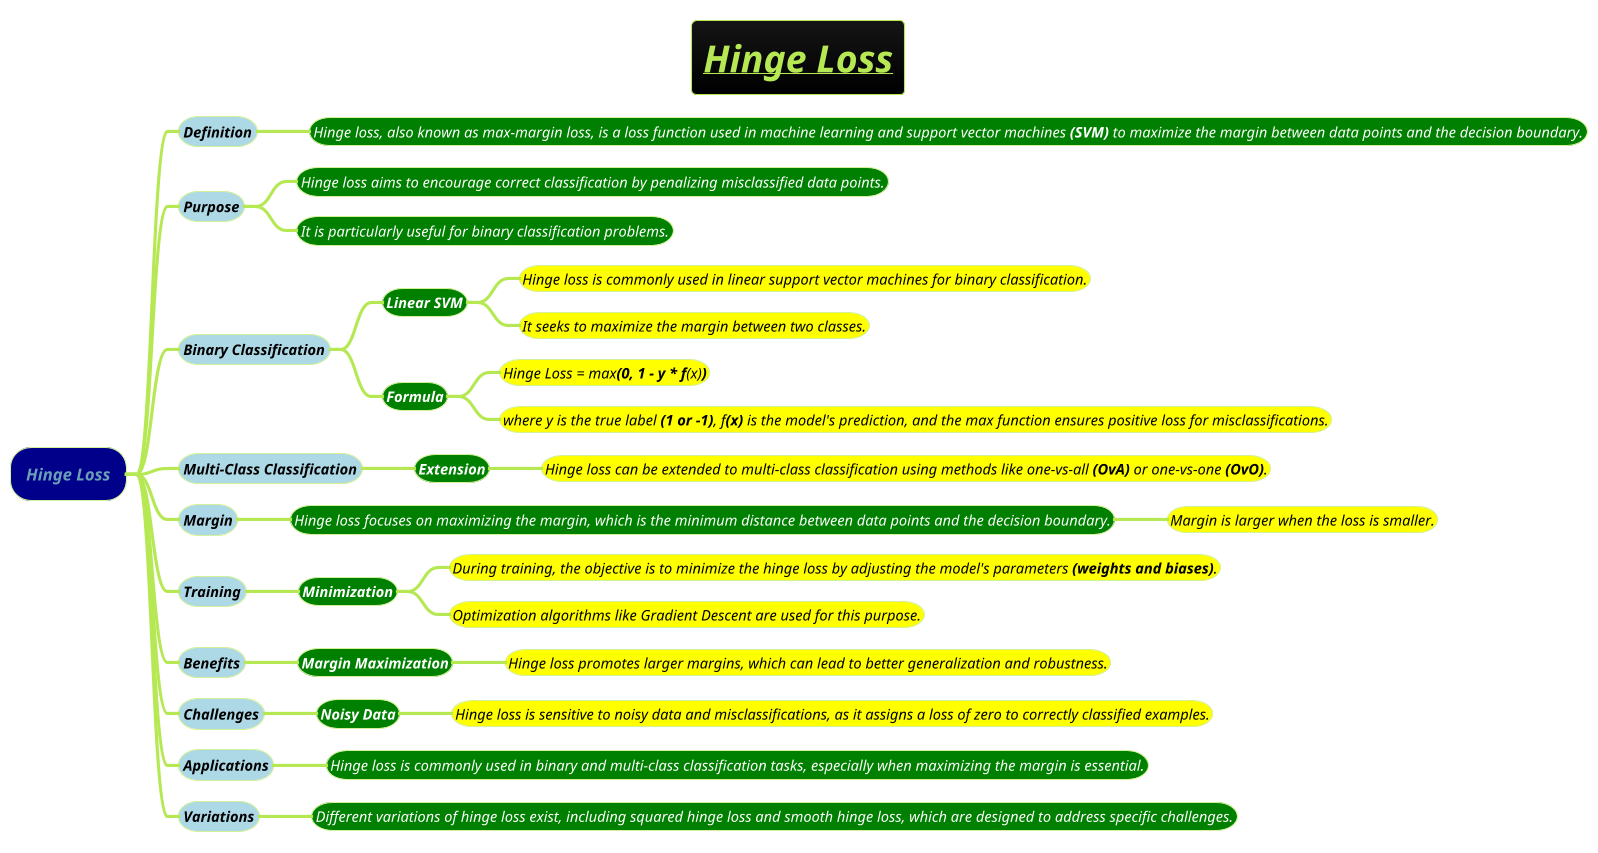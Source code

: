 @startmindmap
title =<i><b><u>Hinge Loss

!theme hacker



*[#darkblue] <i>Hinge Loss
**[#lightblue] <color #black><i><size:14>Definition
***[#green] <color #white><i><size:14>Hinge loss, also known as max-margin loss, is a loss function used in machine learning and support vector machines **(SVM)** to maximize the margin between data points and the decision boundary.

**[#lightblue] <color #black><i><size:14>Purpose
***[#green] <color #white><i><size:14>Hinge loss aims to encourage correct classification by penalizing misclassified data points.
***[#green] <color #white><i><size:14>It is particularly useful for binary classification problems.

**[#lightblue] <color #black><i><size:14>Binary Classification
***[#green] <color #white><i><size:14><b>Linear SVM
****[#yellow] <color #black><i><size:14>Hinge loss is commonly used in linear support vector machines for binary classification.
****[#yellow] <color #black><i><size:14>It seeks to maximize the margin between two classes.

***[#green] <color #white><i><size:14><b>Formula
****[#yellow] <color #black><i><size:14>Hinge Loss = max**(0, 1 - y * f**(x)**)**
****[#yellow] <color #black><i><size:14>where y is the true label **(1 or -1)**, f**(x)** is the model's prediction, and the max function ensures positive loss for misclassifications.

**[#lightblue] <color #black><i><size:14>Multi-Class Classification
***[#green] <color #white><i><size:14><b>Extension
****[#yellow] <color #black><i><size:14>Hinge loss can be extended to multi-class classification using methods like one-vs-all **(OvA)** or one-vs-one **(OvO)**.

**[#lightblue] <color #black><i><size:14>Margin
***[#green] <i><size:14><color #white>Hinge loss focuses on maximizing the margin, which is the minimum distance between data points and the decision boundary.
****[#yellow] <color #black><i><size:14>Margin is larger when the loss is smaller.

**[#lightblue] <color #black><i><size:14>Training
***[#green] <color #white><i><size:14><b>Minimization
****[#yellow] <color #black><i><size:14>During training, the objective is to minimize the hinge loss by adjusting the model's parameters **(weights and biases)**.
****[#yellow] <color #black><i><size:14>Optimization algorithms like Gradient Descent are used for this purpose.

**[#lightblue] <color #black><i><size:14>Benefits
***[#green] <color #white><i><size:14><b>Margin Maximization
****[#yellow] <color #black><i><size:14>Hinge loss promotes larger margins, which can lead to better generalization and robustness.

**[#lightblue] <color #black><i><size:14>Challenges
***[#green] <color #white><i><size:14><b>Noisy Data
****[#yellow] <color #black><i><size:14>Hinge loss is sensitive to noisy data and misclassifications, as it assigns a loss of zero to correctly classified examples.

**[#lightblue] <color #black><i><size:14>Applications
***[#green] <color #white><i><size:14>Hinge loss is commonly used in binary and multi-class classification tasks, especially when maximizing the margin is essential.

**[#lightblue] <color #black><i><size:14>Variations
***[#green] <color #white><i><size:14>Different variations of hinge loss exist, including squared hinge loss and smooth hinge loss, which are designed to address specific challenges.

@endmindmap

